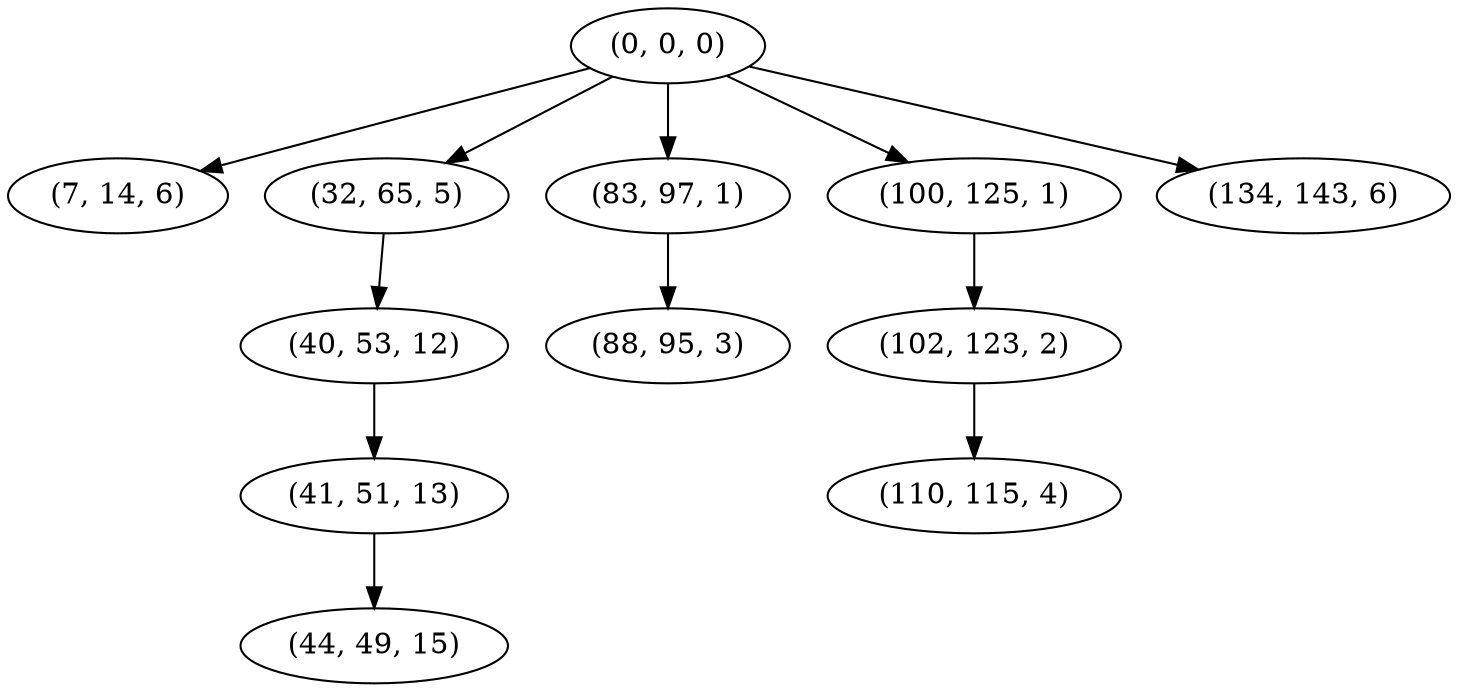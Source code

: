 digraph tree {
    "(0, 0, 0)";
    "(7, 14, 6)";
    "(32, 65, 5)";
    "(40, 53, 12)";
    "(41, 51, 13)";
    "(44, 49, 15)";
    "(83, 97, 1)";
    "(88, 95, 3)";
    "(100, 125, 1)";
    "(102, 123, 2)";
    "(110, 115, 4)";
    "(134, 143, 6)";
    "(0, 0, 0)" -> "(7, 14, 6)";
    "(0, 0, 0)" -> "(32, 65, 5)";
    "(0, 0, 0)" -> "(83, 97, 1)";
    "(0, 0, 0)" -> "(100, 125, 1)";
    "(0, 0, 0)" -> "(134, 143, 6)";
    "(32, 65, 5)" -> "(40, 53, 12)";
    "(40, 53, 12)" -> "(41, 51, 13)";
    "(41, 51, 13)" -> "(44, 49, 15)";
    "(83, 97, 1)" -> "(88, 95, 3)";
    "(100, 125, 1)" -> "(102, 123, 2)";
    "(102, 123, 2)" -> "(110, 115, 4)";
}
